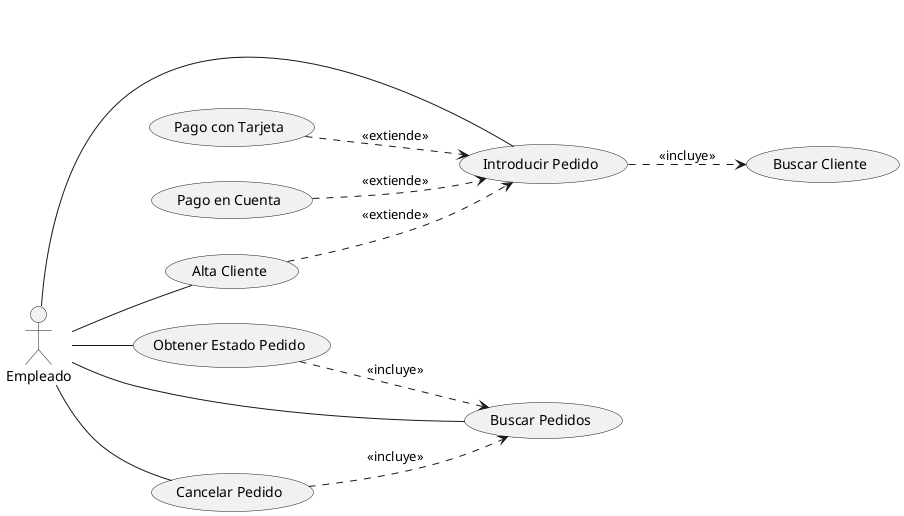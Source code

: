 @startuml
left to right direction
actor "Empleado" as em

usecase "Alta Cliente" as ac
usecase "Introducir Pedido" as ip
usecase "Cancelar Pedido" as cp
usecase "Obtener Estado Pedido" as op
usecase "Buscar Pedidos" as bup
usecase "Buscar Cliente" as bc
usecase "Pago con Tarjeta" as pt
usecase "Pago en Cuenta" as pc


em--ip
"ac"..>ip : <<extiende>>
"ip"..>bc : <<incluye>>
em--ac
em--op
em--cp
em--bup
"pt"..>ip : <<extiende>>
"pc"..>ip : <<extiende>>
"op"..>bup : <<incluye>>
"cp"..>bup : <<incluye>>



@enduml